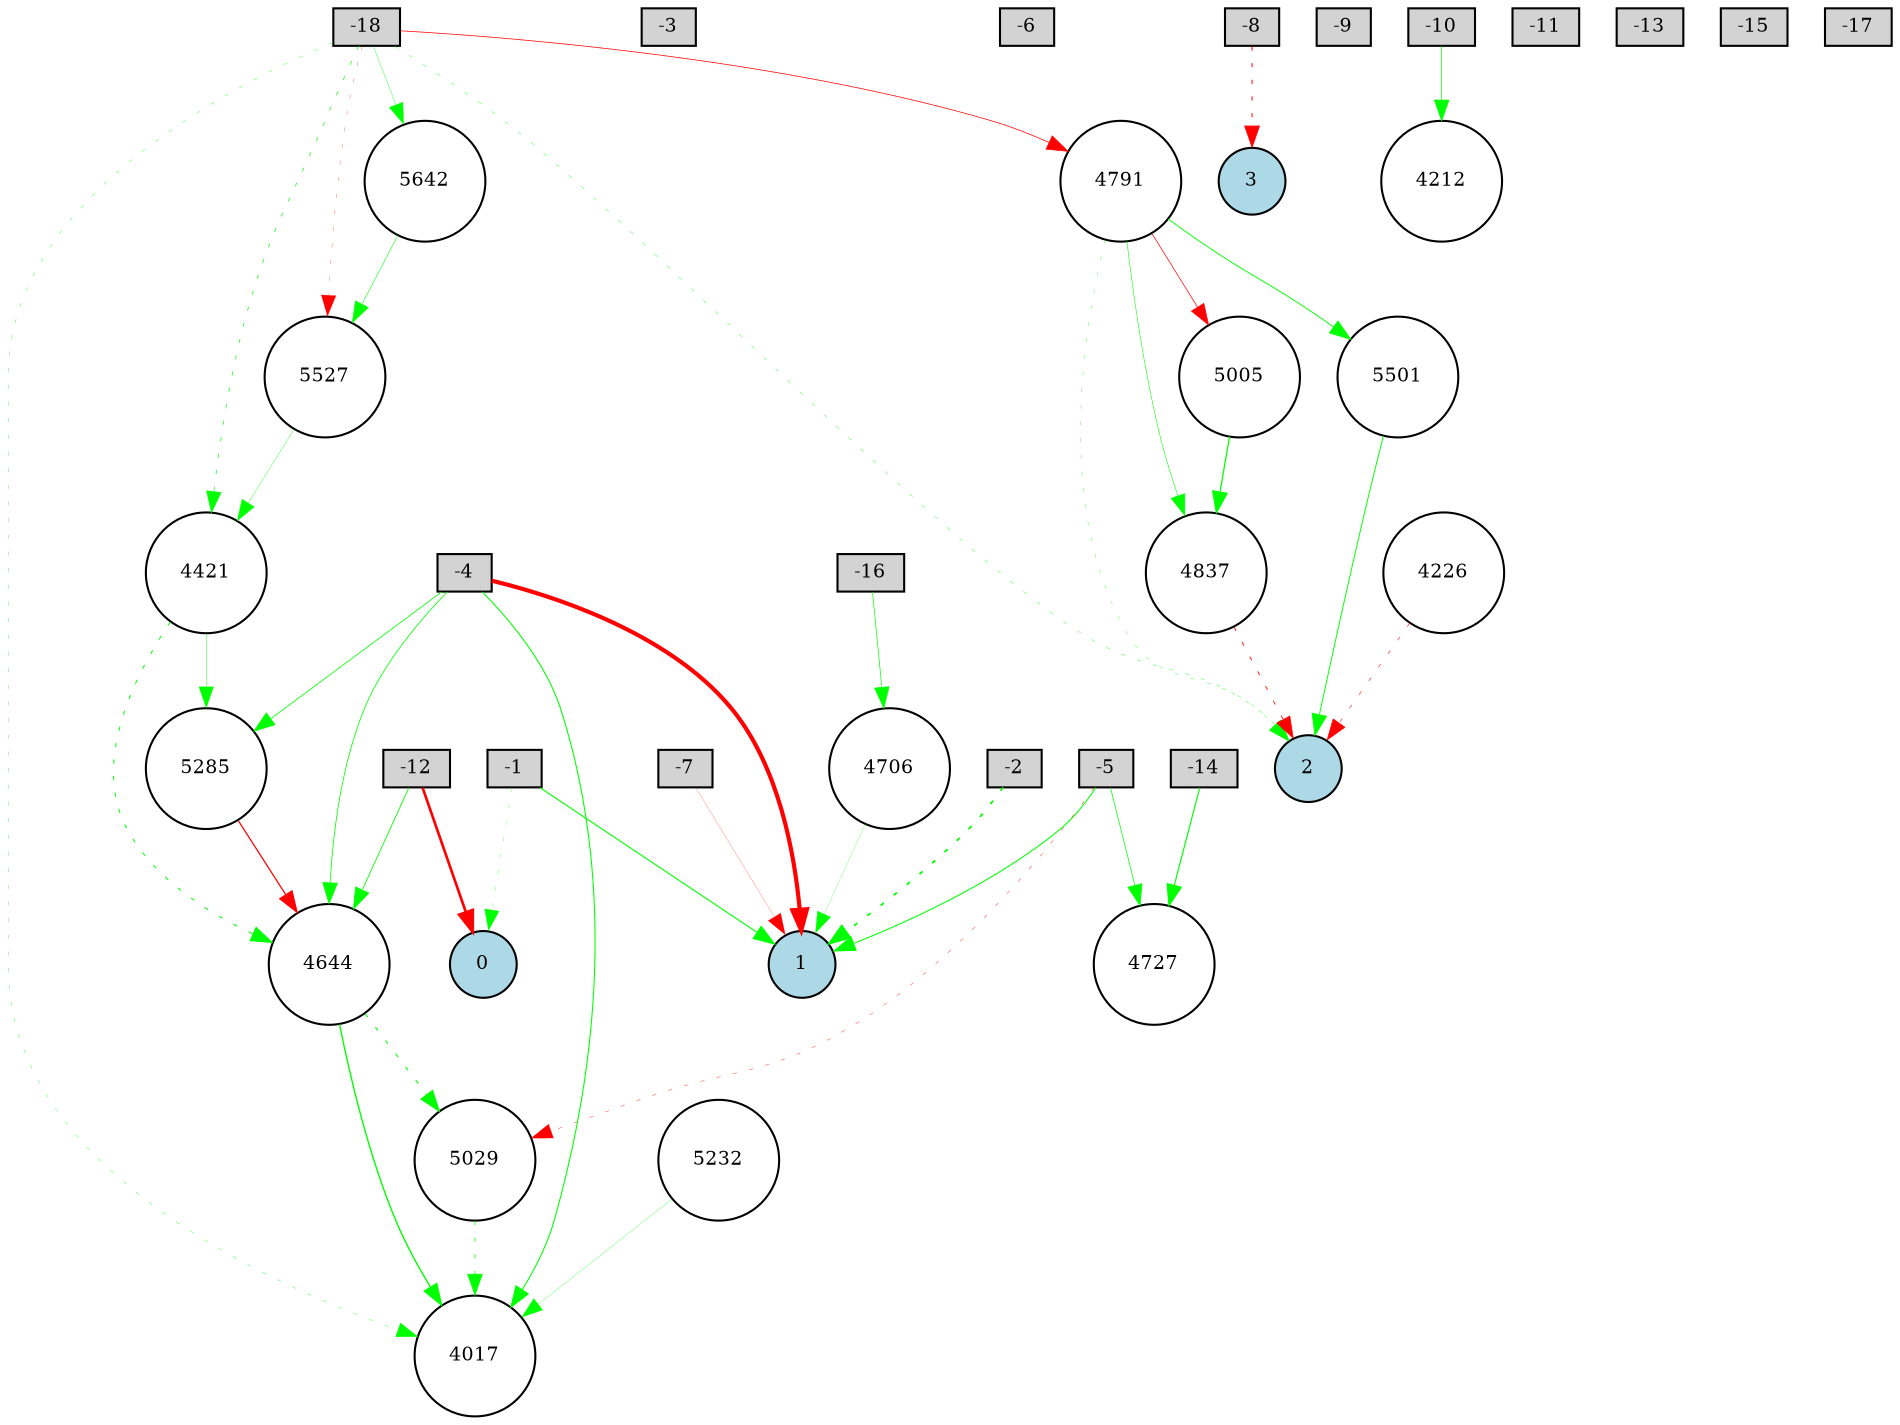 digraph {
	node [fontsize=9 height=0.2 shape=circle width=0.2]
	-1 [fillcolor=lightgray shape=box style=filled]
	-2 [fillcolor=lightgray shape=box style=filled]
	-3 [fillcolor=lightgray shape=box style=filled]
	-4 [fillcolor=lightgray shape=box style=filled]
	-5 [fillcolor=lightgray shape=box style=filled]
	-6 [fillcolor=lightgray shape=box style=filled]
	-7 [fillcolor=lightgray shape=box style=filled]
	-8 [fillcolor=lightgray shape=box style=filled]
	-9 [fillcolor=lightgray shape=box style=filled]
	-10 [fillcolor=lightgray shape=box style=filled]
	-11 [fillcolor=lightgray shape=box style=filled]
	-12 [fillcolor=lightgray shape=box style=filled]
	-13 [fillcolor=lightgray shape=box style=filled]
	-14 [fillcolor=lightgray shape=box style=filled]
	-15 [fillcolor=lightgray shape=box style=filled]
	-16 [fillcolor=lightgray shape=box style=filled]
	-17 [fillcolor=lightgray shape=box style=filled]
	-18 [fillcolor=lightgray shape=box style=filled]
	0 [fillcolor=lightblue style=filled]
	1 [fillcolor=lightblue style=filled]
	2 [fillcolor=lightblue style=filled]
	3 [fillcolor=lightblue style=filled]
	4226 [fillcolor=white style=filled]
	5642 [fillcolor=white style=filled]
	5005 [fillcolor=white style=filled]
	5527 [fillcolor=white style=filled]
	4644 [fillcolor=white style=filled]
	5029 [fillcolor=white style=filled]
	5285 [fillcolor=white style=filled]
	4017 [fillcolor=white style=filled]
	4791 [fillcolor=white style=filled]
	4421 [fillcolor=white style=filled]
	4706 [fillcolor=white style=filled]
	4837 [fillcolor=white style=filled]
	5232 [fillcolor=white style=filled]
	4212 [fillcolor=white style=filled]
	4727 [fillcolor=white style=filled]
	5501 [fillcolor=white style=filled]
	-2 -> 1 [color=green penwidth=0.864844737393038 style=dotted]
	-18 -> 2 [color=green penwidth=0.18636731899506556 style=dotted]
	-12 -> 0 [color=red penwidth=1.2806724526778925 style=solid]
	-7 -> 1 [color=red penwidth=0.10250261906123317 style=solid]
	-4 -> 1 [color=red penwidth=1.9950637642238231 style=solid]
	-5 -> 1 [color=green penwidth=0.49919098184572175 style=solid]
	-1 -> 1 [color=green penwidth=0.5467419508684526 style=solid]
	-8 -> 3 [color=red penwidth=0.4790154831447403 style=dotted]
	-4 -> 4017 [color=green penwidth=0.5122801954605841 style=solid]
	-18 -> 4017 [color=green penwidth=0.17010865867588804 style=dotted]
	-10 -> 4212 [color=green penwidth=0.34145126384142804 style=solid]
	4226 -> 2 [color=red penwidth=0.2576825567297612 style=dotted]
	-18 -> 4421 [color=green penwidth=0.33048117840943503 style=dotted]
	-1 -> 0 [color=green penwidth=0.13901886742285152 style=dotted]
	4644 -> 4017 [color=green penwidth=0.6557647539734992 style=solid]
	-4 -> 4644 [color=green penwidth=0.3843384272021886 style=solid]
	4706 -> 1 [color=green penwidth=0.11736430062756992 style=solid]
	-14 -> 4727 [color=green penwidth=0.5553747442181135 style=solid]
	-12 -> 4644 [color=green penwidth=0.40849576908164975 style=solid]
	4421 -> 4644 [color=green penwidth=0.4851370284716867 style=dotted]
	-18 -> 4791 [color=red penwidth=0.35314505541785735 style=solid]
	4791 -> 2 [color=green penwidth=0.15632811219785375 style=dotted]
	4791 -> 4837 [color=green penwidth=0.2675968392828988 style=solid]
	4837 -> 2 [color=red penwidth=0.4060397969707692 style=dotted]
	4791 -> 5005 [color=red penwidth=0.33648115497833153 style=solid]
	5005 -> 4837 [color=green penwidth=0.6038007600339835 style=solid]
	4644 -> 5029 [color=green penwidth=0.5100437718945072 style=dotted]
	5029 -> 4017 [color=green penwidth=0.3748491630292623 style=dotted]
	-5 -> 4727 [color=green penwidth=0.3452199149868984 style=solid]
	5232 -> 4017 [color=green penwidth=0.13110727613569378 style=solid]
	-16 -> 4706 [color=green penwidth=0.3322383910656328 style=solid]
	4421 -> 5285 [color=green penwidth=0.20471830331582247 style=solid]
	5285 -> 4644 [color=red penwidth=0.5956625753351188 style=solid]
	-5 -> 5029 [color=red penwidth=0.18190905461117307 style=dotted]
	4791 -> 5501 [color=green penwidth=0.4437639980893514 style=solid]
	5501 -> 2 [color=green penwidth=0.45366415410575933 style=solid]
	-18 -> 5527 [color=red penwidth=0.1328029305620802 style=dotted]
	5527 -> 4421 [color=green penwidth=0.16921519226502363 style=solid]
	-18 -> 5642 [color=green penwidth=0.1774350962641867 style=solid]
	5642 -> 5527 [color=green penwidth=0.26549310200661724 style=solid]
	-4 -> 5285 [color=green penwidth=0.38477582333898874 style=solid]
}
